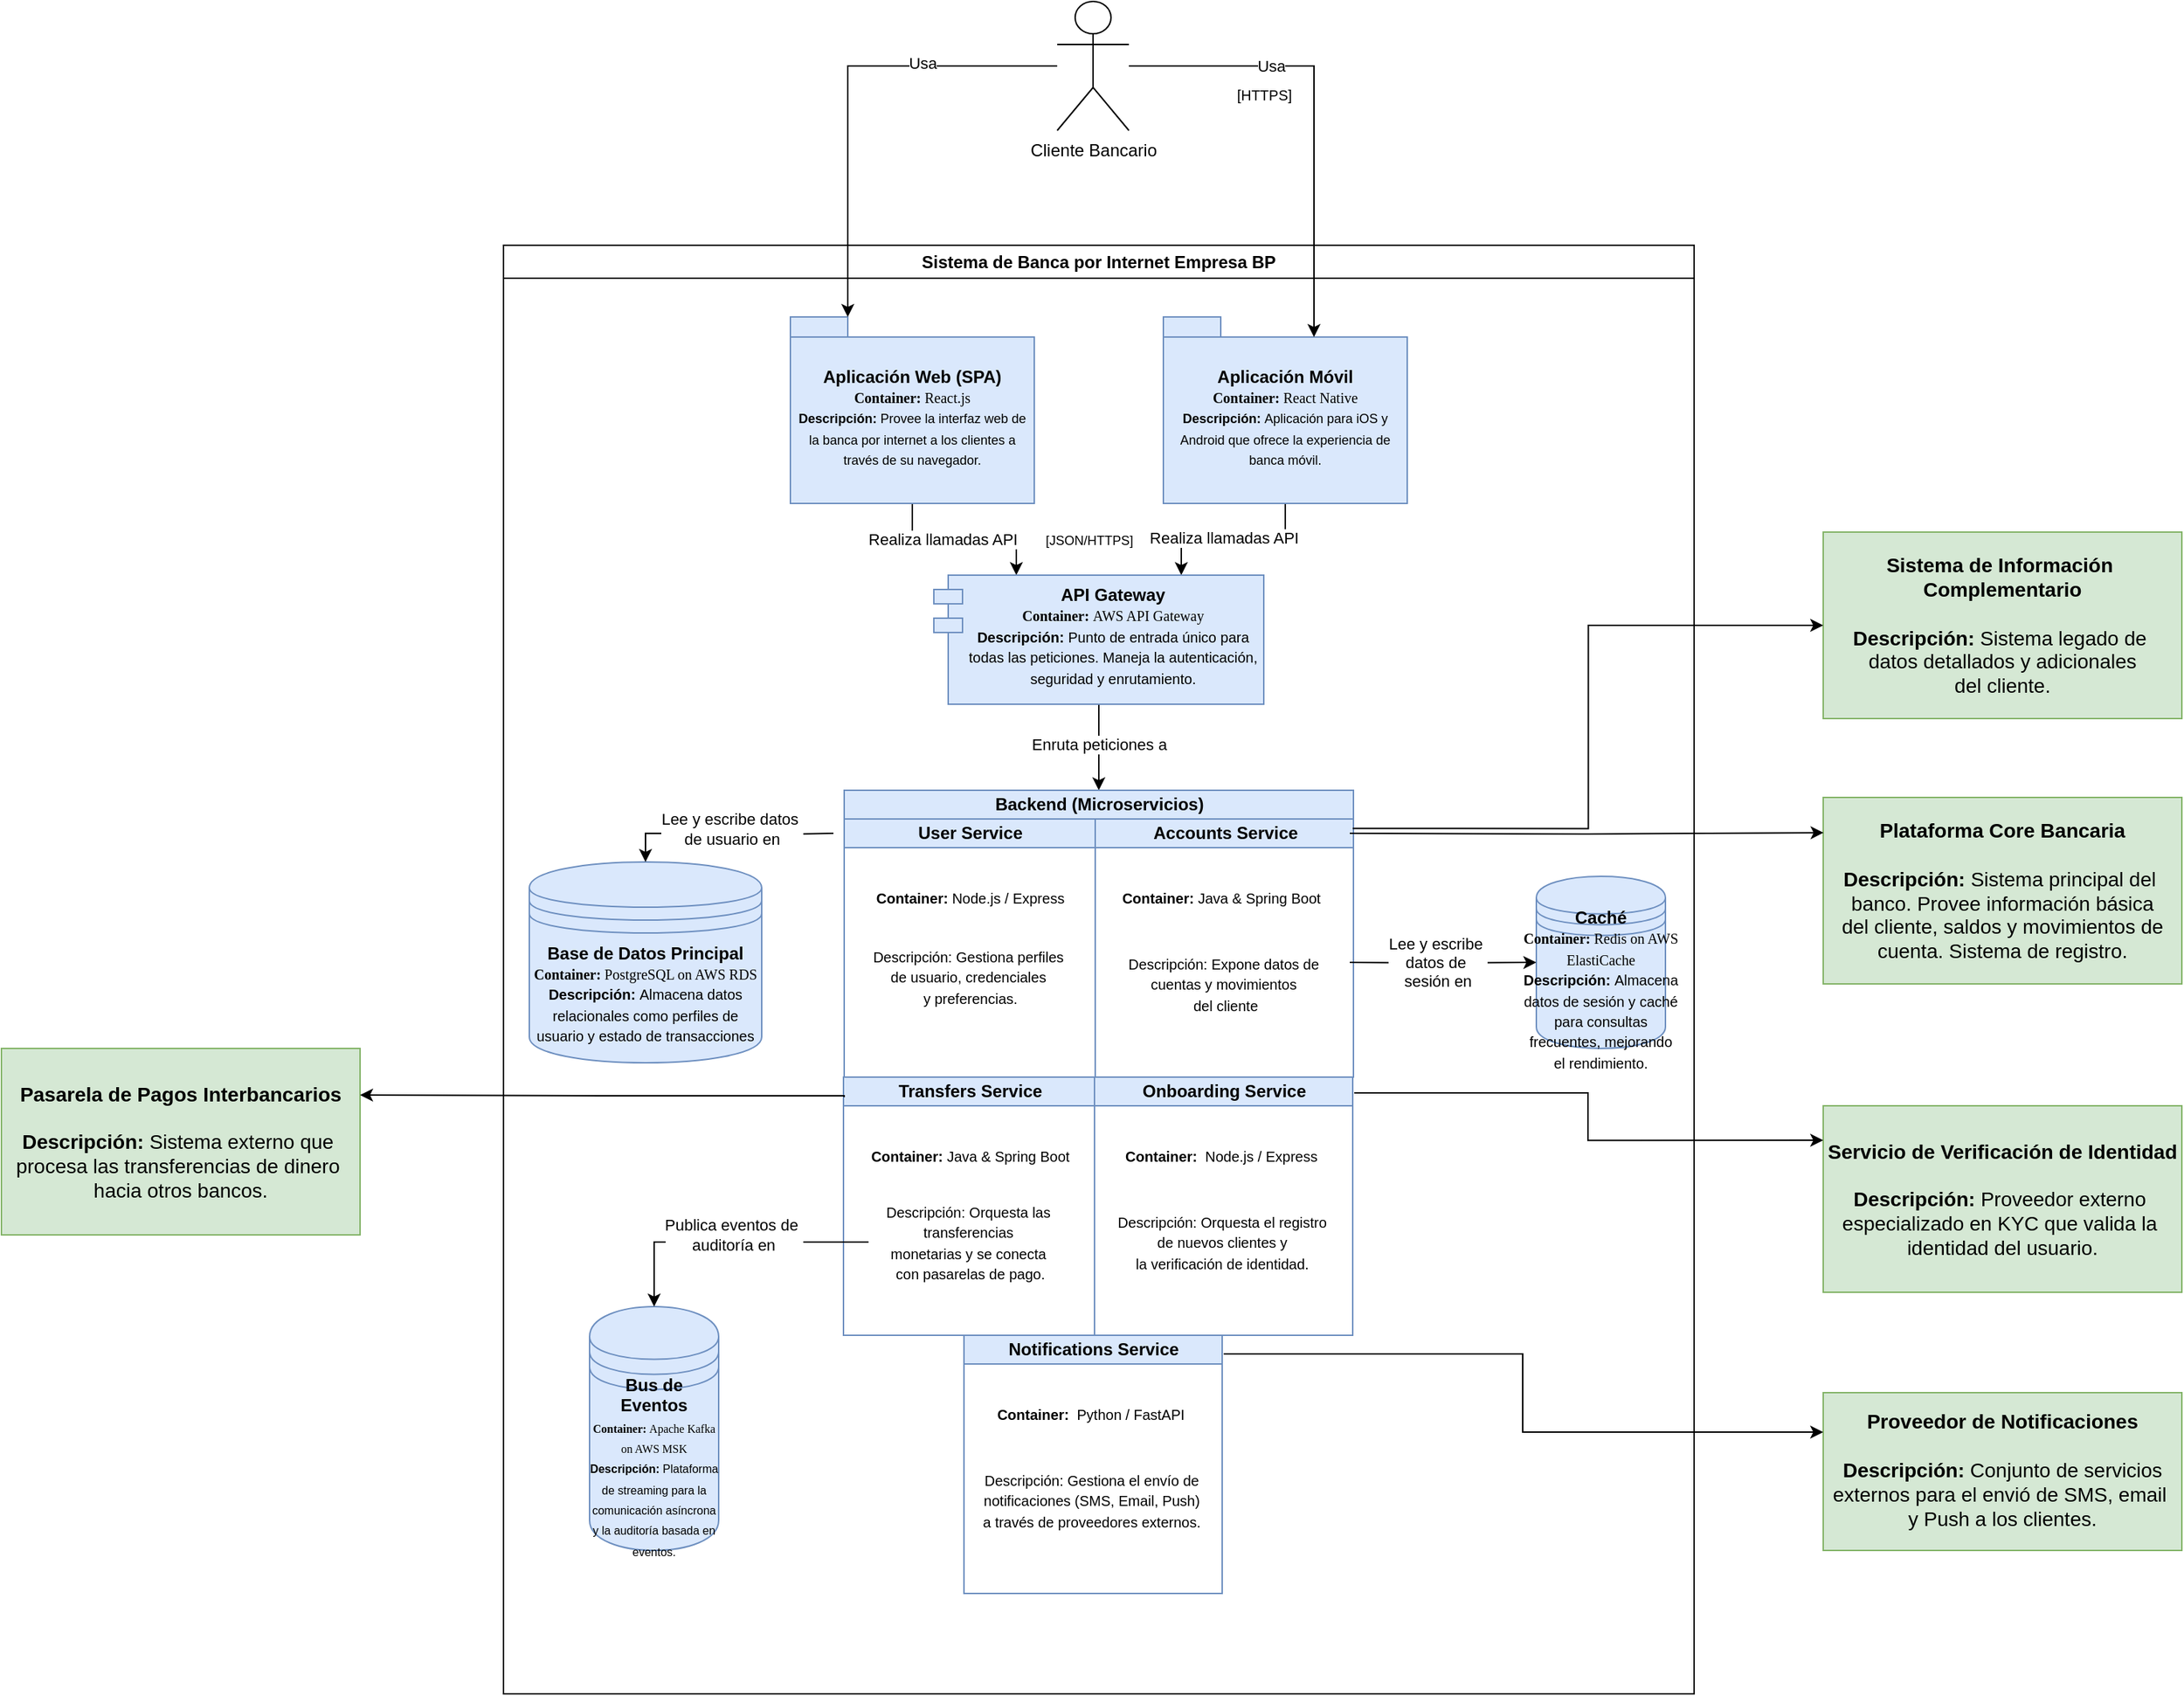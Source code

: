 <mxfile version="28.2.5">
  <diagram name="Página-1" id="IhaGBrwqfcMUPbBzOlR1">
    <mxGraphModel dx="2045" dy="1162" grid="1" gridSize="10" guides="1" tooltips="1" connect="1" arrows="1" fold="1" page="1" pageScale="1" pageWidth="827" pageHeight="1169" math="0" shadow="0">
      <root>
        <mxCell id="0" />
        <mxCell id="1" parent="0" />
        <mxCell id="hM6ag936fxKGzU8oXb9c-42" value="Sistema de Banca por Internet Empresa BP" style="swimlane;whiteSpace=wrap;html=1;" vertex="1" parent="1">
          <mxGeometry x="830" y="220" width="830" height="1010" as="geometry">
            <mxRectangle x="40" y="360" width="140" height="30" as="alternateBounds" />
          </mxGeometry>
        </mxCell>
        <mxCell id="hM6ag936fxKGzU8oXb9c-53" style="edgeStyle=orthogonalEdgeStyle;rounded=0;orthogonalLoop=1;jettySize=auto;html=1;entryX=0.25;entryY=0;entryDx=0;entryDy=0;" edge="1" parent="hM6ag936fxKGzU8oXb9c-42" source="hM6ag936fxKGzU8oXb9c-43" target="hM6ag936fxKGzU8oXb9c-52">
          <mxGeometry relative="1" as="geometry" />
        </mxCell>
        <mxCell id="hM6ag936fxKGzU8oXb9c-82" value="Realiza llamadas API " style="edgeLabel;html=1;align=center;verticalAlign=middle;resizable=0;points=[];" vertex="1" connectable="0" parent="hM6ag936fxKGzU8oXb9c-53">
          <mxGeometry x="-0.256" relative="1" as="geometry">
            <mxPoint as="offset" />
          </mxGeometry>
        </mxCell>
        <mxCell id="hM6ag936fxKGzU8oXb9c-43" value="Aplicación Web (SPA)&lt;div&gt;&lt;font face=&quot;Times New Roman&quot; style=&quot;font-size: 10px;&quot;&gt;Container: &lt;span style=&quot;font-weight: normal;&quot;&gt;React.js&lt;/span&gt;&lt;/font&gt;&lt;/div&gt;&lt;div style=&quot;&quot;&gt;&lt;font style=&quot;font-size: 9px;&quot;&gt;Descripción: &lt;span style=&quot;font-weight: normal;&quot;&gt;Provee la interfaz web de la banca por internet a los clientes a través de su navegador.&lt;/span&gt;&lt;/font&gt;&lt;font face=&quot;Times New Roman&quot; style=&quot;font-size: 10px;&quot;&gt;&lt;span style=&quot;font-weight: normal;&quot;&gt;&lt;/span&gt;&lt;/font&gt;&lt;/div&gt;" style="shape=folder;fontStyle=1;spacingTop=10;tabWidth=40;tabHeight=14;tabPosition=left;html=1;whiteSpace=wrap;fillColor=#dae8fc;strokeColor=#6c8ebf;" vertex="1" parent="hM6ag936fxKGzU8oXb9c-42">
          <mxGeometry x="200" y="50" width="170" height="130" as="geometry" />
        </mxCell>
        <mxCell id="hM6ag936fxKGzU8oXb9c-54" style="edgeStyle=orthogonalEdgeStyle;rounded=0;orthogonalLoop=1;jettySize=auto;html=1;entryX=0.75;entryY=0;entryDx=0;entryDy=0;" edge="1" parent="hM6ag936fxKGzU8oXb9c-42" source="hM6ag936fxKGzU8oXb9c-51" target="hM6ag936fxKGzU8oXb9c-52">
          <mxGeometry relative="1" as="geometry" />
        </mxCell>
        <mxCell id="hM6ag936fxKGzU8oXb9c-83" value="Realiza llamadas API " style="edgeLabel;html=1;align=center;verticalAlign=middle;resizable=0;points=[];" vertex="1" connectable="0" parent="hM6ag936fxKGzU8oXb9c-54">
          <mxGeometry x="0.114" y="-1" relative="1" as="geometry">
            <mxPoint as="offset" />
          </mxGeometry>
        </mxCell>
        <mxCell id="hM6ag936fxKGzU8oXb9c-51" value="Aplicación Móvil&lt;div&gt;&lt;font face=&quot;Times New Roman&quot; style=&quot;font-size: 10px;&quot;&gt;Container: &lt;span style=&quot;font-weight: normal;&quot;&gt;React Native&lt;/span&gt;&lt;/font&gt;&lt;/div&gt;&lt;div style=&quot;&quot;&gt;&lt;font style=&quot;font-size: 9px;&quot;&gt;Descripción:&amp;nbsp;&lt;/font&gt;&lt;span style=&quot;background-color: transparent; font-weight: 400;&quot;&gt;&lt;font style=&quot;font-size: 9px;&quot;&gt;Aplicación para iOS y Android que ofrece la experiencia de banca móvil.&lt;/font&gt;&lt;/span&gt;&lt;/div&gt;" style="shape=folder;fontStyle=1;spacingTop=10;tabWidth=40;tabHeight=14;tabPosition=left;html=1;whiteSpace=wrap;fillColor=#dae8fc;strokeColor=#6c8ebf;" vertex="1" parent="hM6ag936fxKGzU8oXb9c-42">
          <mxGeometry x="460" y="50" width="170" height="130" as="geometry" />
        </mxCell>
        <mxCell id="hM6ag936fxKGzU8oXb9c-69" style="edgeStyle=orthogonalEdgeStyle;rounded=0;orthogonalLoop=1;jettySize=auto;html=1;entryX=0.5;entryY=0;entryDx=0;entryDy=0;" edge="1" parent="hM6ag936fxKGzU8oXb9c-42" source="hM6ag936fxKGzU8oXb9c-52" target="hM6ag936fxKGzU8oXb9c-55">
          <mxGeometry relative="1" as="geometry" />
        </mxCell>
        <mxCell id="hM6ag936fxKGzU8oXb9c-86" value="Enruta peticiones a" style="edgeLabel;html=1;align=center;verticalAlign=middle;resizable=0;points=[];" vertex="1" connectable="0" parent="hM6ag936fxKGzU8oXb9c-69">
          <mxGeometry x="-0.09" relative="1" as="geometry">
            <mxPoint as="offset" />
          </mxGeometry>
        </mxCell>
        <mxCell id="hM6ag936fxKGzU8oXb9c-52" value="&lt;b&gt;API Gateway&lt;/b&gt;&lt;div&gt;&lt;div style=&quot;font-weight: 700;&quot;&gt;&lt;font style=&quot;font-size: 10px;&quot; face=&quot;Times New Roman&quot;&gt;Container:&amp;nbsp;&lt;span style=&quot;font-weight: normal;&quot;&gt;AWS API Gateway&lt;/span&gt;&lt;/font&gt;&lt;/div&gt;&lt;div style=&quot;&quot;&gt;&lt;font style=&quot;&quot;&gt;&lt;font size=&quot;1&quot;&gt;&lt;b&gt;Descripción:&amp;nbsp;&lt;/b&gt;Punto de entrada único para todas las peticiones. Maneja la autenticación, seguridad y enrutamiento.&lt;/font&gt;&lt;/font&gt;&lt;/div&gt;&lt;/div&gt;" style="shape=module;align=left;spacingLeft=20;align=center;verticalAlign=top;whiteSpace=wrap;html=1;fillColor=#dae8fc;strokeColor=#6c8ebf;" vertex="1" parent="hM6ag936fxKGzU8oXb9c-42">
          <mxGeometry x="300" y="230" width="230" height="90" as="geometry" />
        </mxCell>
        <mxCell id="hM6ag936fxKGzU8oXb9c-55" value="Backend (Microservicios)" style="swimlane;childLayout=stackLayout;resizeParent=1;resizeParentMax=0;startSize=20;html=1;fillColor=#dae8fc;strokeColor=#6c8ebf;" vertex="1" parent="hM6ag936fxKGzU8oXb9c-42">
          <mxGeometry x="237.5" y="380" width="355" height="200" as="geometry" />
        </mxCell>
        <mxCell id="hM6ag936fxKGzU8oXb9c-56" value="User Service" style="swimlane;startSize=20;html=1;fillColor=#dae8fc;strokeColor=#6c8ebf;" vertex="1" parent="hM6ag936fxKGzU8oXb9c-55">
          <mxGeometry y="20" width="175" height="180" as="geometry" />
        </mxCell>
        <mxCell id="hM6ag936fxKGzU8oXb9c-62" value="&lt;font style=&quot;font-size: 10px;&quot;&gt;&lt;b style=&quot;&quot;&gt;Container:&lt;/b&gt; Node.js / Express&lt;/font&gt;" style="text;html=1;align=center;verticalAlign=middle;resizable=0;points=[];autosize=1;strokeColor=none;fillColor=none;" vertex="1" parent="hM6ag936fxKGzU8oXb9c-56">
          <mxGeometry x="12.5" y="40" width="150" height="30" as="geometry" />
        </mxCell>
        <mxCell id="hM6ag936fxKGzU8oXb9c-63" value="&lt;font style=&quot;font-size: 10px;&quot;&gt;Descripción:&amp;nbsp;Gestiona perfiles&amp;nbsp;&lt;/font&gt;&lt;div&gt;&lt;font style=&quot;font-size: 10px;&quot;&gt;de usuario,&amp;nbsp;&lt;span style=&quot;background-color: transparent; color: light-dark(rgb(0, 0, 0), rgb(255, 255, 255));&quot;&gt;credenciales&amp;nbsp;&lt;/span&gt;&lt;/font&gt;&lt;/div&gt;&lt;div&gt;&lt;span style=&quot;background-color: transparent; color: light-dark(rgb(0, 0, 0), rgb(255, 255, 255));&quot;&gt;&lt;font style=&quot;font-size: 10px;&quot;&gt;y preferencias.&lt;/font&gt;&lt;/span&gt;&lt;/div&gt;" style="text;html=1;align=center;verticalAlign=middle;resizable=0;points=[];autosize=1;strokeColor=none;fillColor=none;" vertex="1" parent="hM6ag936fxKGzU8oXb9c-56">
          <mxGeometry x="7.5" y="80" width="160" height="60" as="geometry" />
        </mxCell>
        <mxCell id="hM6ag936fxKGzU8oXb9c-57" value="Accounts Service" style="swimlane;startSize=20;html=1;fillColor=#dae8fc;strokeColor=#6c8ebf;" vertex="1" parent="hM6ag936fxKGzU8oXb9c-55">
          <mxGeometry x="175" y="20" width="180" height="180" as="geometry" />
        </mxCell>
        <mxCell id="hM6ag936fxKGzU8oXb9c-64" value="&lt;font style=&quot;font-size: 10px;&quot;&gt;&lt;b style=&quot;&quot;&gt;Container:&lt;/b&gt; Java &amp;amp; Spring Boot&lt;/font&gt;" style="text;html=1;align=center;verticalAlign=middle;resizable=0;points=[];autosize=1;strokeColor=none;fillColor=none;" vertex="1" parent="hM6ag936fxKGzU8oXb9c-57">
          <mxGeometry x="7.5" y="40" width="160" height="30" as="geometry" />
        </mxCell>
        <mxCell id="hM6ag936fxKGzU8oXb9c-65" value="&lt;font style=&quot;font-size: 10px;&quot;&gt;Descripción:&amp;nbsp;&lt;/font&gt;&lt;span style=&quot;font-size: 10px;&quot;&gt;Expone datos de&amp;nbsp;&lt;/span&gt;&lt;div&gt;&lt;span style=&quot;font-size: 10px;&quot;&gt;cuentas y movimientos&amp;nbsp;&lt;/span&gt;&lt;/div&gt;&lt;div&gt;&lt;span style=&quot;font-size: 10px;&quot;&gt;del cliente&lt;/span&gt;&lt;/div&gt;" style="text;html=1;align=center;verticalAlign=middle;resizable=0;points=[];autosize=1;strokeColor=none;fillColor=none;" vertex="1" parent="hM6ag936fxKGzU8oXb9c-57">
          <mxGeometry x="10" y="85" width="160" height="60" as="geometry" />
        </mxCell>
        <mxCell id="hM6ag936fxKGzU8oXb9c-70" value="&lt;b&gt;Base de Datos Principal&lt;/b&gt;&lt;div&gt;&lt;div style=&quot;&quot;&gt;&lt;font style=&quot;font-weight: 700; font-size: 10px;&quot; face=&quot;Times New Roman&quot;&gt;Container:&amp;nbsp;&lt;/font&gt;&lt;span style=&quot;background-color: transparent; font-size: 10px;&quot;&gt;&lt;font face=&quot;Times New Roman&quot;&gt;PostgreSQL on AWS RDS&lt;/font&gt;&lt;/span&gt;&lt;/div&gt;&lt;div&gt;&lt;font size=&quot;1&quot;&gt;&lt;b&gt;Descripción:&amp;nbsp;&lt;/b&gt;&lt;/font&gt;&lt;span style=&quot;background-color: transparent;&quot;&gt;&lt;font size=&quot;1&quot;&gt;Almacena datos relacionales como perfiles de usuario y estado de transacciones&lt;/font&gt;&lt;/span&gt;&lt;/div&gt;&lt;/div&gt;" style="shape=datastore;whiteSpace=wrap;html=1;fillColor=#dae8fc;strokeColor=#6c8ebf;" vertex="1" parent="hM6ag936fxKGzU8oXb9c-42">
          <mxGeometry x="18" y="430" width="162" height="140" as="geometry" />
        </mxCell>
        <mxCell id="hM6ag936fxKGzU8oXb9c-71" value="&lt;b&gt;Bus de Eventos&lt;/b&gt;&lt;div&gt;&lt;div&gt;&lt;font style=&quot;font-size: 8px;&quot;&gt;&lt;font style=&quot;font-weight: 700;&quot; face=&quot;Times New Roman&quot;&gt;Container:&amp;nbsp;&lt;/font&gt;&lt;span style=&quot;background-color: transparent;&quot;&gt;&lt;font face=&quot;Times New Roman&quot;&gt;Apache Kafka on AWS MSK&lt;/font&gt;&lt;/span&gt;&lt;/font&gt;&lt;/div&gt;&lt;div&gt;&lt;font style=&quot;font-size: 8px;&quot;&gt;&lt;font style=&quot;&quot;&gt;&lt;b&gt;Descripción:&amp;nbsp;&lt;/b&gt;&lt;/font&gt;&lt;span style=&quot;background-color: transparent;&quot;&gt;&lt;font style=&quot;&quot;&gt;Plataforma de streaming para la comunicación asíncrona y la auditoría basada en eventos.&lt;/font&gt;&lt;/span&gt;&lt;/font&gt;&lt;/div&gt;&lt;/div&gt;" style="shape=datastore;whiteSpace=wrap;html=1;fillColor=#dae8fc;strokeColor=#6c8ebf;" vertex="1" parent="hM6ag936fxKGzU8oXb9c-42">
          <mxGeometry x="60" y="740" width="90" height="170" as="geometry" />
        </mxCell>
        <mxCell id="hM6ag936fxKGzU8oXb9c-72" value="&lt;b&gt;Caché&lt;/b&gt;&lt;div&gt;&lt;div&gt;&lt;font style=&quot;font-weight: 700; font-size: 10px;&quot; face=&quot;Times New Roman&quot;&gt;Container:&amp;nbsp;&lt;/font&gt;&lt;span style=&quot;background-color: transparent; font-size: 10px;&quot;&gt;&lt;font face=&quot;Times New Roman&quot;&gt;Redis on AWS ElastiCache&lt;/font&gt;&lt;/span&gt;&lt;/div&gt;&lt;div&gt;&lt;font size=&quot;1&quot;&gt;&lt;b&gt;Descripción:&amp;nbsp;&lt;/b&gt;&lt;/font&gt;&lt;span style=&quot;background-color: transparent;&quot;&gt;&lt;font size=&quot;1&quot;&gt;Almacena datos de sesión y caché para consultas frecuentes, mejorando el rendimiento.&lt;/font&gt;&lt;/span&gt;&lt;/div&gt;&lt;/div&gt;" style="shape=datastore;whiteSpace=wrap;html=1;fillColor=#dae8fc;strokeColor=#6c8ebf;" vertex="1" parent="hM6ag936fxKGzU8oXb9c-42">
          <mxGeometry x="720" y="440" width="90" height="120" as="geometry" />
        </mxCell>
        <mxCell id="hM6ag936fxKGzU8oXb9c-84" value="&lt;font style=&quot;font-size: 9px;&quot;&gt;[JSON/HTTPS]&lt;/font&gt;" style="text;html=1;align=center;verticalAlign=middle;resizable=0;points=[];autosize=1;strokeColor=none;fillColor=none;" vertex="1" parent="hM6ag936fxKGzU8oXb9c-42">
          <mxGeometry x="367.5" y="190" width="80" height="30" as="geometry" />
        </mxCell>
        <mxCell id="hM6ag936fxKGzU8oXb9c-105" value="Onboarding Service" style="swimlane;startSize=20;html=1;fillColor=#dae8fc;strokeColor=#6c8ebf;" vertex="1" parent="hM6ag936fxKGzU8oXb9c-42">
          <mxGeometry x="412" y="580" width="180" height="180" as="geometry" />
        </mxCell>
        <mxCell id="hM6ag936fxKGzU8oXb9c-106" value="&lt;font style=&quot;font-size: 10px;&quot;&gt;&lt;b style=&quot;&quot;&gt;Container:&lt;/b&gt;&amp;nbsp;&amp;nbsp;Node.js / Express&lt;/font&gt;" style="text;html=1;align=center;verticalAlign=middle;resizable=0;points=[];autosize=1;strokeColor=none;fillColor=none;" vertex="1" parent="hM6ag936fxKGzU8oXb9c-105">
          <mxGeometry x="7.5" y="40" width="160" height="30" as="geometry" />
        </mxCell>
        <mxCell id="hM6ag936fxKGzU8oXb9c-107" value="&lt;font style=&quot;font-size: 10px;&quot;&gt;Descripción:&amp;nbsp;Orquesta el registro&amp;nbsp;&lt;/font&gt;&lt;div&gt;&lt;font style=&quot;font-size: 10px;&quot;&gt;de nuevos clientes y&amp;nbsp;&lt;/font&gt;&lt;/div&gt;&lt;div&gt;&lt;font style=&quot;font-size: 10px;&quot;&gt;la verificación de identidad.&amp;nbsp;&lt;/font&gt;&lt;/div&gt;" style="text;html=1;align=center;verticalAlign=middle;resizable=0;points=[];autosize=1;strokeColor=none;fillColor=none;" vertex="1" parent="hM6ag936fxKGzU8oXb9c-105">
          <mxGeometry x="5" y="85" width="170" height="60" as="geometry" />
        </mxCell>
        <mxCell id="hM6ag936fxKGzU8oXb9c-111" value="Transfers Service" style="swimlane;startSize=20;html=1;fillColor=#dae8fc;strokeColor=#6c8ebf;" vertex="1" parent="hM6ag936fxKGzU8oXb9c-42">
          <mxGeometry x="237" y="580" width="175" height="180" as="geometry" />
        </mxCell>
        <mxCell id="hM6ag936fxKGzU8oXb9c-114" value="&lt;font style=&quot;font-size: 10px;&quot;&gt;&lt;b style=&quot;&quot;&gt;Container:&lt;/b&gt; Java &amp;amp; Spring Boot&lt;/font&gt;" style="text;html=1;align=center;verticalAlign=middle;resizable=0;points=[];autosize=1;strokeColor=none;fillColor=none;" vertex="1" parent="hM6ag936fxKGzU8oXb9c-111">
          <mxGeometry x="7.5" y="40" width="160" height="30" as="geometry" />
        </mxCell>
        <mxCell id="hM6ag936fxKGzU8oXb9c-115" value="&lt;font style=&quot;font-size: 10px;&quot;&gt;Descripción:&amp;nbsp;&lt;/font&gt;&lt;span style=&quot;font-size: 10px;&quot;&gt;Orquesta las&amp;nbsp;&lt;/span&gt;&lt;div&gt;&lt;span style=&quot;font-size: 10px;&quot;&gt;transferencias&amp;nbsp;&lt;/span&gt;&lt;div&gt;&lt;span style=&quot;font-size: 10px;&quot;&gt;monetarias y se conecta&amp;nbsp;&lt;/span&gt;&lt;/div&gt;&lt;div&gt;&lt;span style=&quot;font-size: 10px;&quot;&gt;con pasarelas de pago.&lt;/span&gt;&lt;/div&gt;&lt;/div&gt;" style="text;html=1;align=center;verticalAlign=middle;resizable=0;points=[];autosize=1;strokeColor=none;fillColor=none;" vertex="1" parent="hM6ag936fxKGzU8oXb9c-111">
          <mxGeometry x="17.5" y="80" width="140" height="70" as="geometry" />
        </mxCell>
        <mxCell id="hM6ag936fxKGzU8oXb9c-121" value="Notifications Service" style="swimlane;startSize=20;html=1;fillColor=#dae8fc;strokeColor=#6c8ebf;" vertex="1" parent="hM6ag936fxKGzU8oXb9c-42">
          <mxGeometry x="321" y="760" width="180" height="180" as="geometry" />
        </mxCell>
        <mxCell id="hM6ag936fxKGzU8oXb9c-122" value="&lt;font style=&quot;font-size: 10px;&quot;&gt;&lt;b style=&quot;&quot;&gt;Container:&lt;/b&gt;&amp;nbsp;&amp;nbsp;Python / FastAPI&lt;/font&gt;" style="text;html=1;align=center;verticalAlign=middle;resizable=0;points=[];autosize=1;strokeColor=none;fillColor=none;" vertex="1" parent="hM6ag936fxKGzU8oXb9c-121">
          <mxGeometry x="12.5" y="40" width="150" height="30" as="geometry" />
        </mxCell>
        <mxCell id="hM6ag936fxKGzU8oXb9c-123" value="&lt;font style=&quot;font-size: 10px;&quot;&gt;Descripción:&amp;nbsp;Gestiona el envío de&amp;nbsp;&lt;/font&gt;&lt;div&gt;&lt;font style=&quot;font-size: 10px;&quot;&gt;notificaciones (SMS, Email, Push)&amp;nbsp;&lt;/font&gt;&lt;/div&gt;&lt;div&gt;&lt;font style=&quot;font-size: 10px;&quot;&gt;a través de proveedores externos.&amp;nbsp;&lt;/font&gt;&lt;/div&gt;" style="text;html=1;align=center;verticalAlign=middle;resizable=0;points=[];autosize=1;strokeColor=none;fillColor=none;" vertex="1" parent="hM6ag936fxKGzU8oXb9c-121">
          <mxGeometry y="85" width="180" height="60" as="geometry" />
        </mxCell>
        <mxCell id="hM6ag936fxKGzU8oXb9c-130" style="edgeStyle=orthogonalEdgeStyle;rounded=0;orthogonalLoop=1;jettySize=auto;html=1;entryX=0.5;entryY=0;entryDx=0;entryDy=0;" edge="1" parent="hM6ag936fxKGzU8oXb9c-42" source="hM6ag936fxKGzU8oXb9c-115" target="hM6ag936fxKGzU8oXb9c-71">
          <mxGeometry relative="1" as="geometry" />
        </mxCell>
        <mxCell id="hM6ag936fxKGzU8oXb9c-131" value="Publica eventos de&amp;nbsp;&lt;div&gt;auditoría en&lt;/div&gt;" style="edgeLabel;html=1;align=center;verticalAlign=middle;resizable=0;points=[];" vertex="1" connectable="0" parent="hM6ag936fxKGzU8oXb9c-130">
          <mxGeometry x="0.321" relative="1" as="geometry">
            <mxPoint x="34" y="-5" as="offset" />
          </mxGeometry>
        </mxCell>
        <mxCell id="hM6ag936fxKGzU8oXb9c-133" style="edgeStyle=orthogonalEdgeStyle;rounded=0;orthogonalLoop=1;jettySize=auto;html=1;entryX=0.5;entryY=0;entryDx=0;entryDy=0;" edge="1" parent="hM6ag936fxKGzU8oXb9c-42" target="hM6ag936fxKGzU8oXb9c-70">
          <mxGeometry relative="1" as="geometry">
            <mxPoint x="230" y="410" as="sourcePoint" />
          </mxGeometry>
        </mxCell>
        <mxCell id="hM6ag936fxKGzU8oXb9c-134" value="Lee y escribe datos&amp;nbsp;&lt;div&gt;de usuario en&lt;/div&gt;" style="edgeLabel;html=1;align=center;verticalAlign=middle;resizable=0;points=[];" vertex="1" connectable="0" parent="hM6ag936fxKGzU8oXb9c-133">
          <mxGeometry x="-0.059" y="-3" relative="1" as="geometry">
            <mxPoint as="offset" />
          </mxGeometry>
        </mxCell>
        <mxCell id="hM6ag936fxKGzU8oXb9c-135" style="edgeStyle=orthogonalEdgeStyle;rounded=0;orthogonalLoop=1;jettySize=auto;html=1;entryX=0;entryY=0.5;entryDx=0;entryDy=0;" edge="1" parent="hM6ag936fxKGzU8oXb9c-42" target="hM6ag936fxKGzU8oXb9c-72">
          <mxGeometry relative="1" as="geometry">
            <mxPoint x="590" y="500" as="sourcePoint" />
          </mxGeometry>
        </mxCell>
        <mxCell id="hM6ag936fxKGzU8oXb9c-136" value="Lee y escribe&amp;nbsp;&lt;div&gt;datos de&amp;nbsp;&lt;/div&gt;&lt;div&gt;sesión&amp;nbsp;&lt;span style=&quot;background-color: light-dark(#ffffff, var(--ge-dark-color, #121212)); color: light-dark(rgb(0, 0, 0), rgb(255, 255, 255));&quot;&gt;en&lt;/span&gt;&lt;/div&gt;" style="edgeLabel;html=1;align=center;verticalAlign=middle;resizable=0;points=[];" vertex="1" connectable="0" parent="hM6ag936fxKGzU8oXb9c-135">
          <mxGeometry x="-0.622" relative="1" as="geometry">
            <mxPoint x="36" as="offset" />
          </mxGeometry>
        </mxCell>
        <mxCell id="hM6ag936fxKGzU8oXb9c-44" value="Cliente Bancario" style="shape=umlActor;verticalLabelPosition=bottom;verticalAlign=top;html=1;" vertex="1" parent="1">
          <mxGeometry x="1216" y="50" width="50" height="90" as="geometry" />
        </mxCell>
        <mxCell id="hM6ag936fxKGzU8oXb9c-85" value="&lt;font style=&quot;font-size: 10px;&quot;&gt;[HTTPS]&lt;/font&gt;" style="text;html=1;align=center;verticalAlign=middle;resizable=0;points=[];autosize=1;strokeColor=none;fillColor=none;" vertex="1" parent="1">
          <mxGeometry x="1330" y="100" width="60" height="30" as="geometry" />
        </mxCell>
        <mxCell id="hM6ag936fxKGzU8oXb9c-90" value="&lt;div&gt;&lt;span style=&quot;text-wrap-mode: nowrap;&quot;&gt;&lt;font style=&quot;font-size: 14px;&quot;&gt;&lt;br&gt;&lt;/font&gt;&lt;/span&gt;&lt;/div&gt;&lt;span style=&quot;text-wrap-mode: nowrap;&quot;&gt;&lt;font style=&quot;font-size: 14px;&quot;&gt;Pasarela de Pagos Interbancarios&lt;/font&gt;&lt;/span&gt;&lt;div&gt;&lt;span style=&quot;font-size: 14px; text-wrap-mode: nowrap;&quot;&gt;&lt;br&gt;&lt;/span&gt;&lt;div&gt;&lt;span style=&quot;text-wrap-mode: nowrap;&quot;&gt;&lt;font style=&quot;font-size: 14px;&quot;&gt;Descripción: &lt;span style=&quot;font-weight: normal;&quot;&gt;Sistema externo que&amp;nbsp;&lt;/span&gt;&lt;/font&gt;&lt;/span&gt;&lt;/div&gt;&lt;div&gt;&lt;span style=&quot;text-wrap-mode: nowrap;&quot;&gt;&lt;font style=&quot;font-size: 14px;&quot;&gt;&lt;span style=&quot;font-weight: normal;&quot;&gt;procesa las transferencias de dinero&amp;nbsp;&lt;/span&gt;&lt;/font&gt;&lt;/span&gt;&lt;/div&gt;&lt;div&gt;&lt;span style=&quot;text-wrap-mode: nowrap;&quot;&gt;&lt;font style=&quot;font-size: 14px;&quot;&gt;&lt;span style=&quot;font-weight: normal;&quot;&gt;hacia otros bancos.&lt;/span&gt;&lt;/font&gt;&lt;/span&gt;&lt;/div&gt;&lt;div&gt;&lt;span style=&quot;text-wrap-mode: nowrap;&quot;&gt;&lt;font style=&quot;font-size: 14px;&quot;&gt;&lt;span style=&quot;font-weight: normal;&quot;&gt;&lt;br&gt;&lt;/span&gt;&lt;/font&gt;&lt;/span&gt;&lt;/div&gt;&lt;/div&gt;" style="rounded=0;whiteSpace=wrap;html=1;fillColor=#d5e8d4;strokeColor=#82b366;fontStyle=1" vertex="1" parent="1">
          <mxGeometry x="480" y="780" width="250" height="130" as="geometry" />
        </mxCell>
        <mxCell id="hM6ag936fxKGzU8oXb9c-100" value="&lt;br&gt;&lt;div&gt;&lt;span style=&quot;font-size: 14px; text-wrap-mode: nowrap;&quot;&gt;Proveedor de Notificaciones&lt;/span&gt;&lt;br&gt;&lt;div&gt;&lt;span style=&quot;text-wrap-mode: nowrap; font-size: 14px;&quot;&gt;&lt;br&gt;&lt;/span&gt;&lt;div&gt;&lt;span style=&quot;text-wrap-mode: nowrap;&quot;&gt;&lt;font style=&quot;font-size: 14px;&quot;&gt;Descripción: &lt;span style=&quot;font-weight: 400;&quot;&gt;Conjunto de servicios&lt;/span&gt;&lt;/font&gt;&lt;/span&gt;&lt;/div&gt;&lt;/div&gt;&lt;/div&gt;&lt;div&gt;&lt;span style=&quot;text-wrap-mode: nowrap;&quot;&gt;&lt;font style=&quot;font-size: 14px;&quot;&gt;&lt;span style=&quot;font-weight: 400;&quot;&gt;externos para el envió de SMS, email&amp;nbsp;&lt;/span&gt;&lt;/font&gt;&lt;/span&gt;&lt;/div&gt;&lt;div&gt;&lt;span style=&quot;text-wrap-mode: nowrap;&quot;&gt;&lt;font style=&quot;font-size: 14px;&quot;&gt;&lt;span style=&quot;font-weight: 400;&quot;&gt;y Push a los clientes.&lt;/span&gt;&lt;/font&gt;&lt;/span&gt;&lt;/div&gt;&lt;div&gt;&lt;span style=&quot;font-size: 14px; font-weight: 400; text-wrap-mode: nowrap;&quot;&gt;&lt;br&gt;&lt;/span&gt;&lt;/div&gt;" style="rounded=0;whiteSpace=wrap;html=1;fillColor=#d5e8d4;strokeColor=#82b366;fontStyle=1" vertex="1" parent="1">
          <mxGeometry x="1750" y="1020" width="250" height="110" as="geometry" />
        </mxCell>
        <mxCell id="hM6ag936fxKGzU8oXb9c-118" style="edgeStyle=orthogonalEdgeStyle;rounded=0;orthogonalLoop=1;jettySize=auto;html=1;entryX=1;entryY=0.25;entryDx=0;entryDy=0;exitX=0.003;exitY=0.078;exitDx=0;exitDy=0;exitPerimeter=0;" edge="1" parent="1" source="hM6ag936fxKGzU8oXb9c-111" target="hM6ag936fxKGzU8oXb9c-90">
          <mxGeometry relative="1" as="geometry">
            <mxPoint x="1060" y="813" as="sourcePoint" />
            <Array as="points">
              <mxPoint x="1068" y="813" />
              <mxPoint x="899" y="813" />
            </Array>
          </mxGeometry>
        </mxCell>
        <mxCell id="hM6ag936fxKGzU8oXb9c-119" value="&lt;div&gt;&lt;span style=&quot;text-wrap-mode: nowrap;&quot;&gt;&lt;font style=&quot;font-size: 14px;&quot;&gt;&lt;br&gt;&lt;/font&gt;&lt;/span&gt;&lt;/div&gt;&lt;span style=&quot;font-size: 14px; text-wrap-mode: nowrap;&quot;&gt;Plataforma Core Bancaria&lt;/span&gt;&lt;br&gt;&lt;div&gt;&lt;span style=&quot;font-size: 14px; text-wrap-mode: nowrap;&quot;&gt;&lt;br&gt;&lt;/span&gt;&lt;div&gt;&lt;span style=&quot;text-wrap-mode: nowrap;&quot;&gt;&lt;font style=&quot;font-size: 14px;&quot;&gt;Descripción: &lt;span style=&quot;font-weight: normal;&quot;&gt;Sistema principal del&amp;nbsp;&lt;/span&gt;&lt;/font&gt;&lt;/span&gt;&lt;/div&gt;&lt;div&gt;&lt;span style=&quot;text-wrap-mode: nowrap;&quot;&gt;&lt;font style=&quot;font-size: 14px;&quot;&gt;&lt;span style=&quot;font-weight: normal;&quot;&gt;banco. Provee información básica&lt;/span&gt;&lt;/font&gt;&lt;/span&gt;&lt;/div&gt;&lt;div&gt;&lt;span style=&quot;font-size: 14px; font-weight: 400; text-wrap-mode: nowrap;&quot;&gt;del cliente, saldos y movimientos de&lt;/span&gt;&lt;/div&gt;&lt;div&gt;&lt;span style=&quot;font-size: 14px; font-weight: 400; text-wrap-mode: nowrap;&quot;&gt;cuenta. Sistema de registro.&lt;/span&gt;&lt;/div&gt;&lt;div&gt;&lt;span style=&quot;text-wrap-mode: nowrap;&quot;&gt;&lt;font style=&quot;font-size: 14px;&quot;&gt;&lt;span style=&quot;font-weight: normal;&quot;&gt;&lt;br&gt;&lt;/span&gt;&lt;/font&gt;&lt;/span&gt;&lt;/div&gt;&lt;/div&gt;" style="rounded=0;whiteSpace=wrap;html=1;fillColor=#d5e8d4;strokeColor=#82b366;fontStyle=1" vertex="1" parent="1">
          <mxGeometry x="1750" y="605" width="250" height="130" as="geometry" />
        </mxCell>
        <mxCell id="hM6ag936fxKGzU8oXb9c-120" style="edgeStyle=orthogonalEdgeStyle;rounded=0;orthogonalLoop=1;jettySize=auto;html=1;entryX=0.001;entryY=0.189;entryDx=0;entryDy=0;entryPerimeter=0;" edge="1" parent="1" target="hM6ag936fxKGzU8oXb9c-119">
          <mxGeometry relative="1" as="geometry">
            <mxPoint x="1420" y="630" as="sourcePoint" />
            <Array as="points" />
          </mxGeometry>
        </mxCell>
        <mxCell id="hM6ag936fxKGzU8oXb9c-124" value="&lt;div&gt;&lt;span style=&quot;text-wrap-mode: nowrap;&quot;&gt;&lt;font style=&quot;font-size: 14px;&quot;&gt;&lt;br&gt;&lt;/font&gt;&lt;/span&gt;&lt;/div&gt;&lt;span style=&quot;font-size: 14px; text-wrap-mode: nowrap;&quot;&gt;Servicio de Verificación de Identidad&lt;/span&gt;&lt;br&gt;&lt;div&gt;&lt;span style=&quot;font-size: 14px; text-wrap-mode: nowrap;&quot;&gt;&lt;br&gt;&lt;/span&gt;&lt;div&gt;&lt;span style=&quot;text-wrap-mode: nowrap;&quot;&gt;&lt;font style=&quot;font-size: 14px;&quot;&gt;Descripción: &lt;span style=&quot;font-weight: normal;&quot;&gt;Proveedor externo&amp;nbsp;&lt;/span&gt;&lt;/font&gt;&lt;/span&gt;&lt;/div&gt;&lt;div&gt;&lt;span style=&quot;text-wrap-mode: nowrap;&quot;&gt;&lt;font style=&quot;font-size: 14px;&quot;&gt;&lt;span style=&quot;font-weight: normal;&quot;&gt;especializado en KYC&lt;/span&gt;&amp;nbsp;&lt;span style=&quot;font-weight: 400;&quot;&gt;que valida la&amp;nbsp;&lt;/span&gt;&lt;/font&gt;&lt;/span&gt;&lt;/div&gt;&lt;div&gt;&lt;span style=&quot;text-wrap-mode: nowrap;&quot;&gt;&lt;font style=&quot;font-size: 14px;&quot;&gt;&lt;span style=&quot;font-weight: 400;&quot;&gt;identidad del usuario.&lt;/span&gt;&lt;/font&gt;&lt;/span&gt;&lt;/div&gt;&lt;div&gt;&lt;span style=&quot;text-wrap-mode: nowrap;&quot;&gt;&lt;font style=&quot;font-size: 14px;&quot;&gt;&lt;span style=&quot;font-weight: normal;&quot;&gt;&lt;br&gt;&lt;/span&gt;&lt;/font&gt;&lt;/span&gt;&lt;/div&gt;&lt;/div&gt;" style="rounded=0;whiteSpace=wrap;html=1;fillColor=#d5e8d4;strokeColor=#82b366;fontStyle=1" vertex="1" parent="1">
          <mxGeometry x="1750" y="820" width="250" height="130" as="geometry" />
        </mxCell>
        <mxCell id="hM6ag936fxKGzU8oXb9c-125" style="edgeStyle=orthogonalEdgeStyle;rounded=0;orthogonalLoop=1;jettySize=auto;html=1;entryX=0;entryY=0.185;entryDx=0;entryDy=0;entryPerimeter=0;exitX=1.006;exitY=0.061;exitDx=0;exitDy=0;exitPerimeter=0;" edge="1" parent="1" source="hM6ag936fxKGzU8oXb9c-105" target="hM6ag936fxKGzU8oXb9c-124">
          <mxGeometry relative="1" as="geometry" />
        </mxCell>
        <mxCell id="hM6ag936fxKGzU8oXb9c-126" style="edgeStyle=orthogonalEdgeStyle;rounded=0;orthogonalLoop=1;jettySize=auto;html=1;entryX=0;entryY=0.25;entryDx=0;entryDy=0;exitX=1.006;exitY=0.072;exitDx=0;exitDy=0;exitPerimeter=0;" edge="1" parent="1" source="hM6ag936fxKGzU8oXb9c-121" target="hM6ag936fxKGzU8oXb9c-100">
          <mxGeometry relative="1" as="geometry" />
        </mxCell>
        <mxCell id="hM6ag936fxKGzU8oXb9c-127" value="&lt;div&gt;&lt;span style=&quot;text-wrap-mode: nowrap;&quot;&gt;&lt;font style=&quot;font-size: 14px;&quot;&gt;&lt;br&gt;&lt;/font&gt;&lt;/span&gt;&lt;/div&gt;&lt;span style=&quot;font-size: 14px; text-wrap-mode: nowrap;&quot;&gt;Sistema de Información&amp;nbsp;&lt;/span&gt;&lt;div&gt;&lt;span style=&quot;font-size: 14px; text-wrap-mode: nowrap;&quot;&gt;Complementario&lt;/span&gt;&lt;br&gt;&lt;div&gt;&lt;span style=&quot;font-size: 14px; text-wrap-mode: nowrap;&quot;&gt;&lt;br&gt;&lt;/span&gt;&lt;div&gt;&lt;span style=&quot;text-wrap-mode: nowrap;&quot;&gt;&lt;font style=&quot;font-size: 14px;&quot;&gt;Descripción: &lt;span style=&quot;font-weight: normal;&quot;&gt;Sistema legado de&amp;nbsp;&lt;/span&gt;&lt;/font&gt;&lt;/span&gt;&lt;/div&gt;&lt;div&gt;&lt;span style=&quot;text-wrap-mode: nowrap;&quot;&gt;&lt;font style=&quot;font-size: 14px;&quot;&gt;&lt;span style=&quot;font-weight: normal;&quot;&gt;datos detallados y adicionales&lt;/span&gt;&lt;/font&gt;&lt;/span&gt;&lt;/div&gt;&lt;div&gt;&lt;span style=&quot;text-wrap-mode: nowrap;&quot;&gt;&lt;font style=&quot;font-size: 14px;&quot;&gt;&lt;span style=&quot;font-weight: normal;&quot;&gt;del cliente.&lt;/span&gt;&lt;/font&gt;&lt;/span&gt;&lt;/div&gt;&lt;div&gt;&lt;span style=&quot;text-wrap-mode: nowrap;&quot;&gt;&lt;font style=&quot;font-size: 14px;&quot;&gt;&lt;span style=&quot;font-weight: normal;&quot;&gt;&lt;br&gt;&lt;/span&gt;&lt;/font&gt;&lt;/span&gt;&lt;/div&gt;&lt;/div&gt;&lt;/div&gt;" style="rounded=0;whiteSpace=wrap;html=1;fillColor=#d5e8d4;strokeColor=#82b366;fontStyle=1" vertex="1" parent="1">
          <mxGeometry x="1750" y="420" width="250" height="130" as="geometry" />
        </mxCell>
        <mxCell id="hM6ag936fxKGzU8oXb9c-128" style="edgeStyle=orthogonalEdgeStyle;rounded=0;orthogonalLoop=1;jettySize=auto;html=1;entryX=0;entryY=0.5;entryDx=0;entryDy=0;exitX=0.997;exitY=0.037;exitDx=0;exitDy=0;exitPerimeter=0;" edge="1" parent="1" source="hM6ag936fxKGzU8oXb9c-57" target="hM6ag936fxKGzU8oXb9c-127">
          <mxGeometry relative="1" as="geometry" />
        </mxCell>
        <mxCell id="hM6ag936fxKGzU8oXb9c-138" style="edgeStyle=orthogonalEdgeStyle;rounded=0;orthogonalLoop=1;jettySize=auto;html=1;entryX=0;entryY=0;entryDx=105;entryDy=14;entryPerimeter=0;" edge="1" parent="1" source="hM6ag936fxKGzU8oXb9c-44" target="hM6ag936fxKGzU8oXb9c-51">
          <mxGeometry relative="1" as="geometry" />
        </mxCell>
        <mxCell id="hM6ag936fxKGzU8oXb9c-141" value="Usa" style="edgeLabel;html=1;align=center;verticalAlign=middle;resizable=0;points=[];" vertex="1" connectable="0" parent="hM6ag936fxKGzU8oXb9c-138">
          <mxGeometry x="-0.377" relative="1" as="geometry">
            <mxPoint as="offset" />
          </mxGeometry>
        </mxCell>
        <mxCell id="hM6ag936fxKGzU8oXb9c-139" style="edgeStyle=orthogonalEdgeStyle;rounded=0;orthogonalLoop=1;jettySize=auto;html=1;entryX=0;entryY=0;entryDx=40;entryDy=0;entryPerimeter=0;" edge="1" parent="1" source="hM6ag936fxKGzU8oXb9c-44" target="hM6ag936fxKGzU8oXb9c-43">
          <mxGeometry relative="1" as="geometry" />
        </mxCell>
        <mxCell id="hM6ag936fxKGzU8oXb9c-140" value="Usa" style="edgeLabel;html=1;align=center;verticalAlign=middle;resizable=0;points=[];" vertex="1" connectable="0" parent="hM6ag936fxKGzU8oXb9c-139">
          <mxGeometry x="-0.413" y="-2" relative="1" as="geometry">
            <mxPoint as="offset" />
          </mxGeometry>
        </mxCell>
      </root>
    </mxGraphModel>
  </diagram>
</mxfile>
